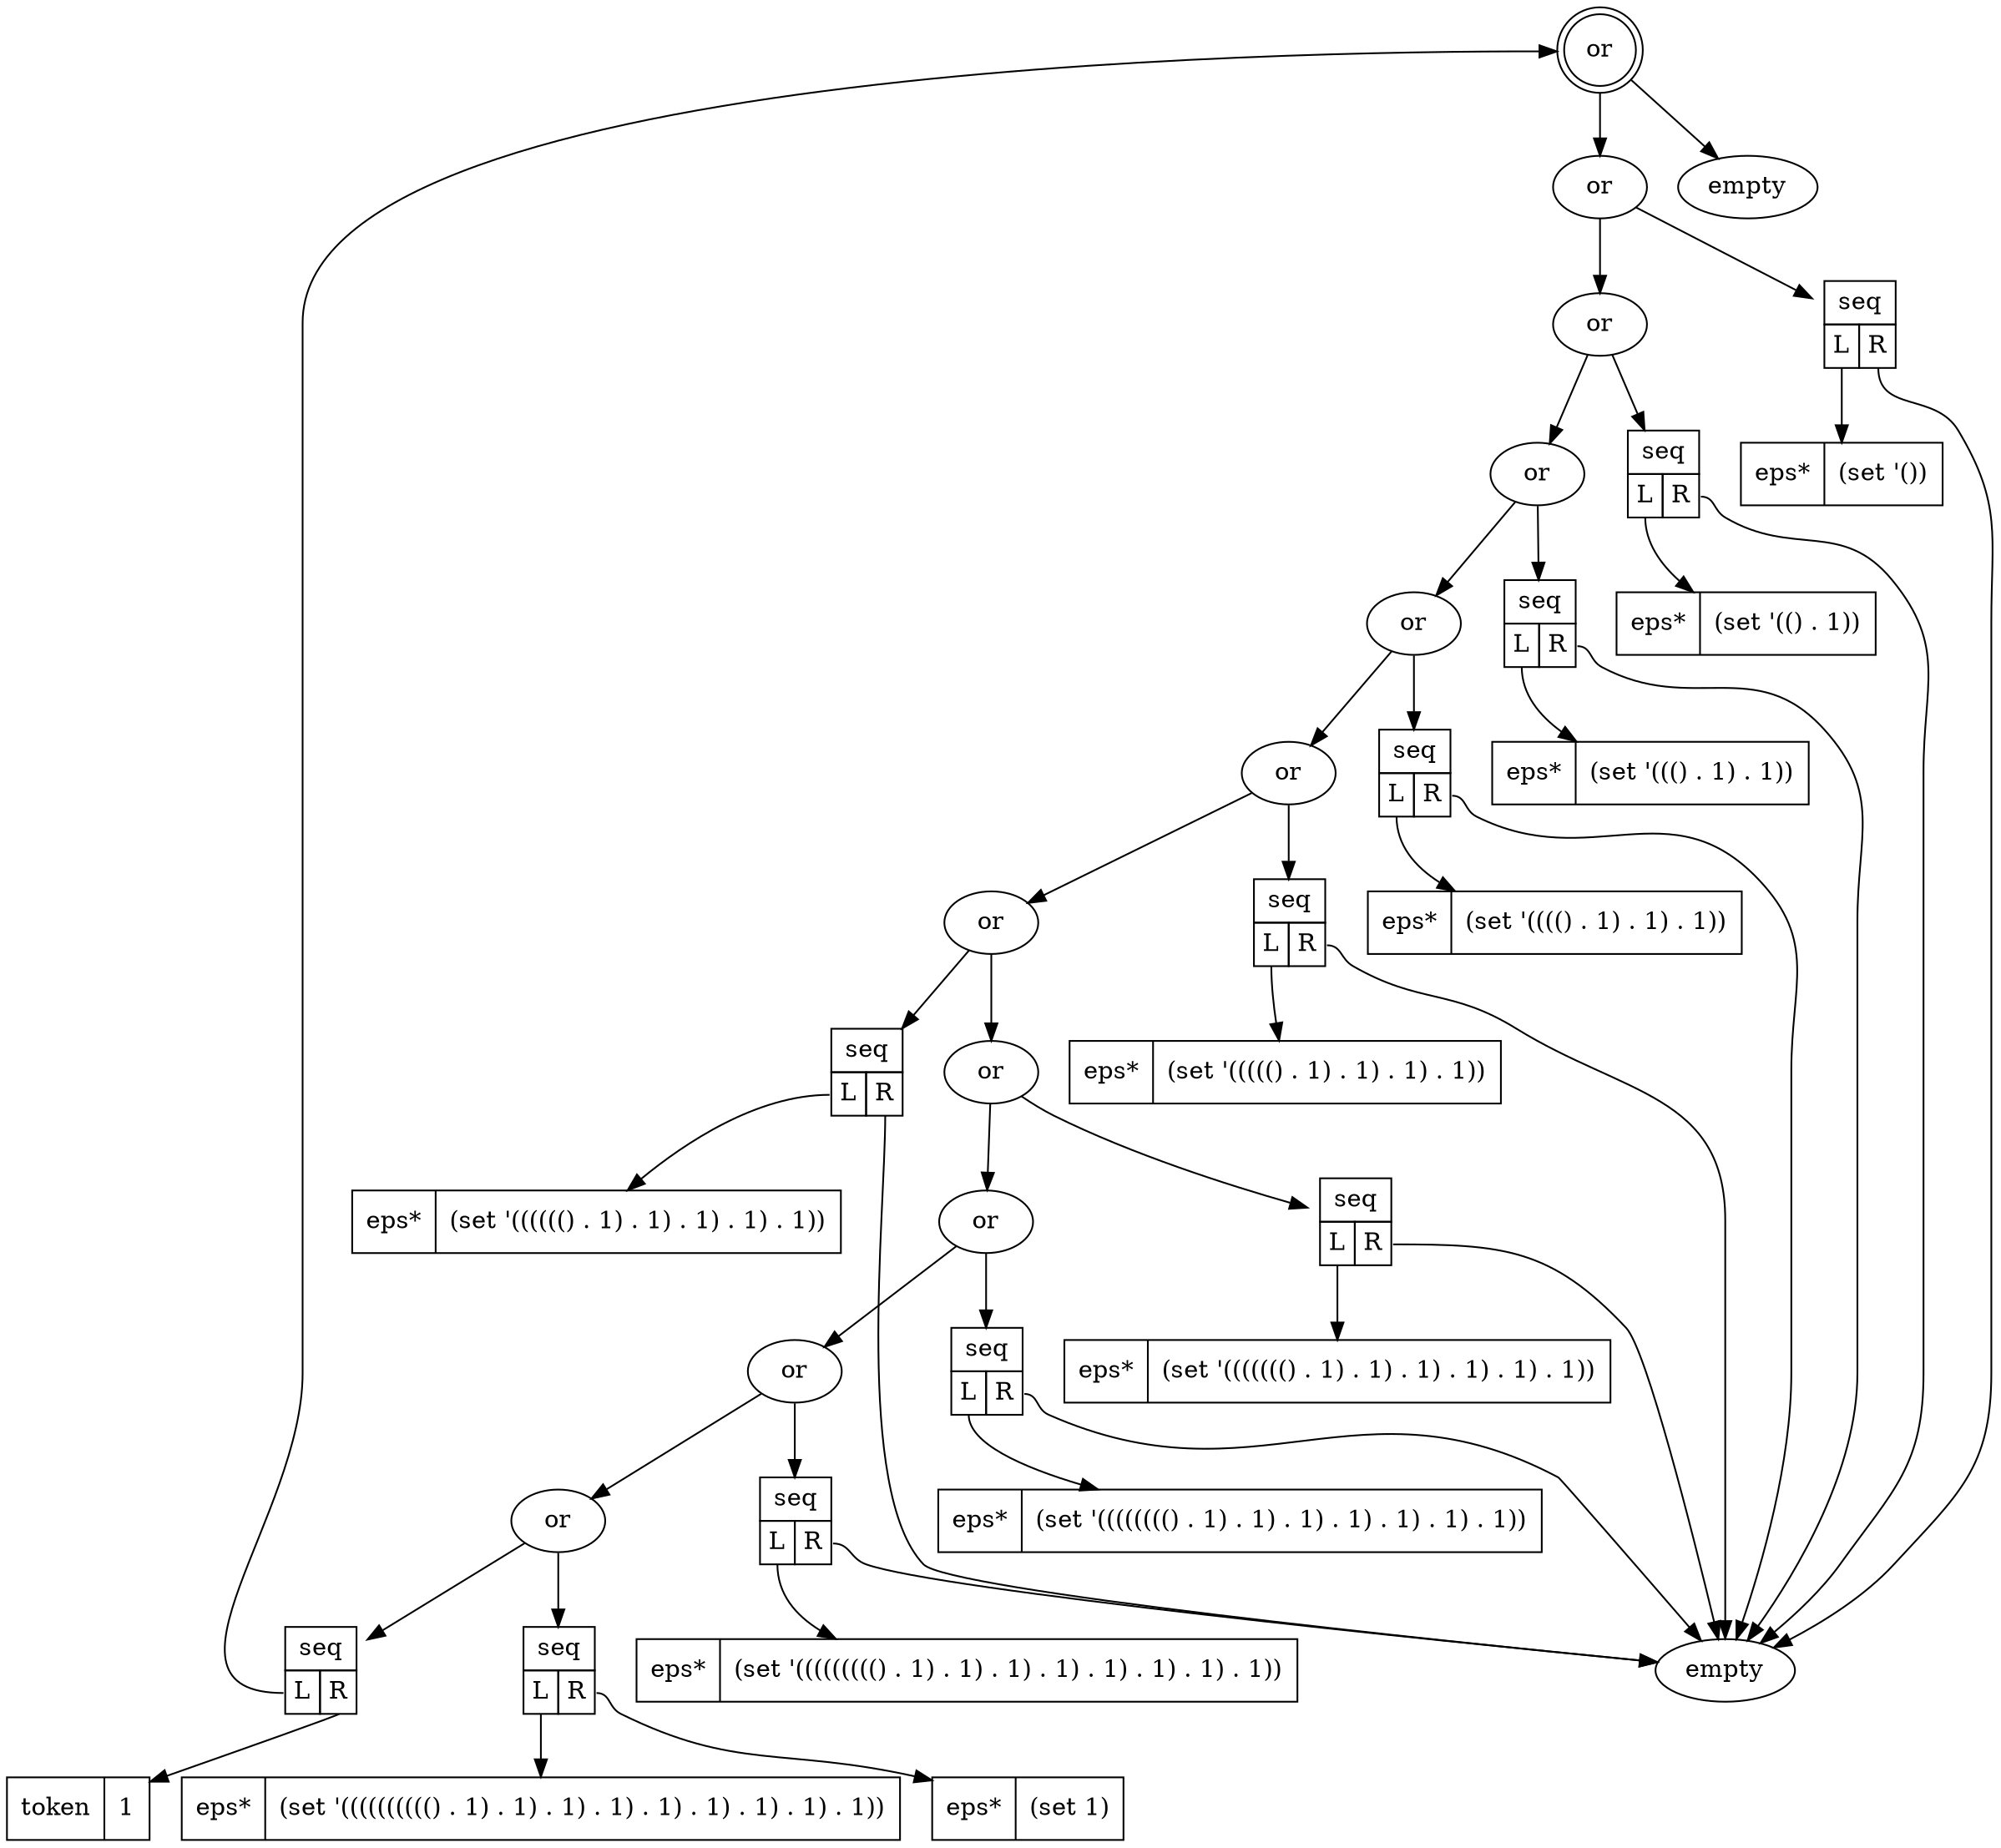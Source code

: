 digraph {

node [];
"69" [label = "or"
];

"70" [label = "or"
];

"71" [shape="none", margin=0, label = <
<table border="0" cellborder="1" cellspacing="0" cellpadding="4"><tr><td colspan="2">seq</td></tr><tr><td port="L">L</td><td port="R">R</td></tr></table>>
];

"73" [shape = "record", label = "eps* | (set '())"
];

"56" [label = "empty"
];

"71":L -> "73" [
];

"71":R -> "56" [
];

"72" [label = "or"
];

"74" [shape="none", margin=0, label = <
<table border="0" cellborder="1" cellspacing="0" cellpadding="4"><tr><td colspan="2">seq</td></tr><tr><td port="L">L</td><td port="R">R</td></tr></table>>
];

"76" [shape = "record", label = "eps* | (set '(() . 1))"
];

"74":L -> "76" [
];

"74":R -> "56" [
];

"75" [label = "or"
];

"77" [shape="none", margin=0, label = <
<table border="0" cellborder="1" cellspacing="0" cellpadding="4"><tr><td colspan="2">seq</td></tr><tr><td port="L">L</td><td port="R">R</td></tr></table>>
];

"79" [shape = "record", label = "eps* | (set '((() . 1) . 1))"
];

"77":L -> "79" [
];

"77":R -> "56" [
];

"78" [label = "or"
];

"80" [shape="none", margin=0, label = <
<table border="0" cellborder="1" cellspacing="0" cellpadding="4"><tr><td colspan="2">seq</td></tr><tr><td port="L">L</td><td port="R">R</td></tr></table>>
];

"82" [shape = "record", label = "eps* | (set '(((() . 1) . 1) . 1))"
];

"80":L -> "82" [
];

"80":R -> "56" [
];

"81" [label = "or"
];

"83" [shape="none", margin=0, label = <
<table border="0" cellborder="1" cellspacing="0" cellpadding="4"><tr><td colspan="2">seq</td></tr><tr><td port="L">L</td><td port="R">R</td></tr></table>>
];

"85" [shape = "record", label = "eps* | (set '((((() . 1) . 1) . 1) . 1))"
];

"83":L -> "85" [
];

"83":R -> "56" [
];

"84" [label = "or"
];

"86" [shape="none", margin=0, label = <
<table border="0" cellborder="1" cellspacing="0" cellpadding="4"><tr><td colspan="2">seq</td></tr><tr><td port="L">L</td><td port="R">R</td></tr></table>>
];

"88" [shape = "record", label = "eps* | (set '(((((() . 1) . 1) . 1) . 1) . 1))"
];

"86":L -> "88" [
];

"86":R -> "56" [
];

"87" [label = "or"
];

"89" [shape="none", margin=0, label = <
<table border="0" cellborder="1" cellspacing="0" cellpadding="4"><tr><td colspan="2">seq</td></tr><tr><td port="L">L</td><td port="R">R</td></tr></table>>
];

"91" [shape = "record", label = "eps* | (set '((((((() . 1) . 1) . 1) . 1) . 1) . 1))"
];

"89":L -> "91" [
];

"89":R -> "56" [
];

"90" [label = "or"
];

"92" [shape="none", margin=0, label = <
<table border="0" cellborder="1" cellspacing="0" cellpadding="4"><tr><td colspan="2">seq</td></tr><tr><td port="L">L</td><td port="R">R</td></tr></table>>
];

"94" [shape = "record", label = "eps* | (set '(((((((() . 1) . 1) . 1) . 1) . 1) . 1) . 1))"
];

"92":L -> "94" [
];

"92":R -> "56" [
];

"93" [label = "or"
];

"95" [shape="none", margin=0, label = <
<table border="0" cellborder="1" cellspacing="0" cellpadding="4"><tr><td colspan="2">seq</td></tr><tr><td port="L">L</td><td port="R">R</td></tr></table>>
];

"97" [shape = "record", label = "eps* | (set '((((((((() . 1) . 1) . 1) . 1) . 1) . 1) . 1) . 1))"
];

"95":L -> "97" [
];

"95":R -> "56" [
];

"96" [label = "or"
];

"98" [shape="none", margin=0, label = <
<table border="0" cellborder="1" cellspacing="0" cellpadding="4"><tr><td colspan="2">seq</td></tr><tr><td port="L">L</td><td port="R">R</td></tr></table>>
];

"100" [shape = "record", label = "eps* | (set '(((((((((() . 1) . 1) . 1) . 1) . 1) . 1) . 1) . 1) . 1))"
];

"50" [shape = "record", label = "eps* | (set 1)"
];

"98":L -> "100" [
];

"98":R -> "50" [
];

"99" [shape="none", margin=0, label = <
<table border="0" cellborder="1" cellspacing="0" cellpadding="4"><tr><td colspan="2">seq</td></tr><tr><td port="L">L</td><td port="R">R</td></tr></table>>
];

"43" [shape = "record", label = "token | 1"
];

"99":L -> "69" [
];

"99":R -> "43" [
];

"96" -> "98" [
];

"96" -> "99" [
];

"93" -> "95" [
];

"93" -> "96" [
];

"90" -> "92" [
];

"90" -> "93" [
];

"87" -> "89" [
];

"87" -> "90" [
];

"84" -> "86" [
];

"84" -> "87" [
];

"81" -> "83" [
];

"81" -> "84" [
];

"78" -> "80" [
];

"78" -> "81" [
];

"75" -> "77" [
];

"75" -> "78" [
];

"72" -> "74" [
];

"72" -> "75" [
];

"70" -> "71" [
];

"70" -> "72" [
];

"46" [label = "empty"
];

"69" -> "70" [
];

"69" -> "46" [
];

"69" [shape = "doublecircle"
];

}